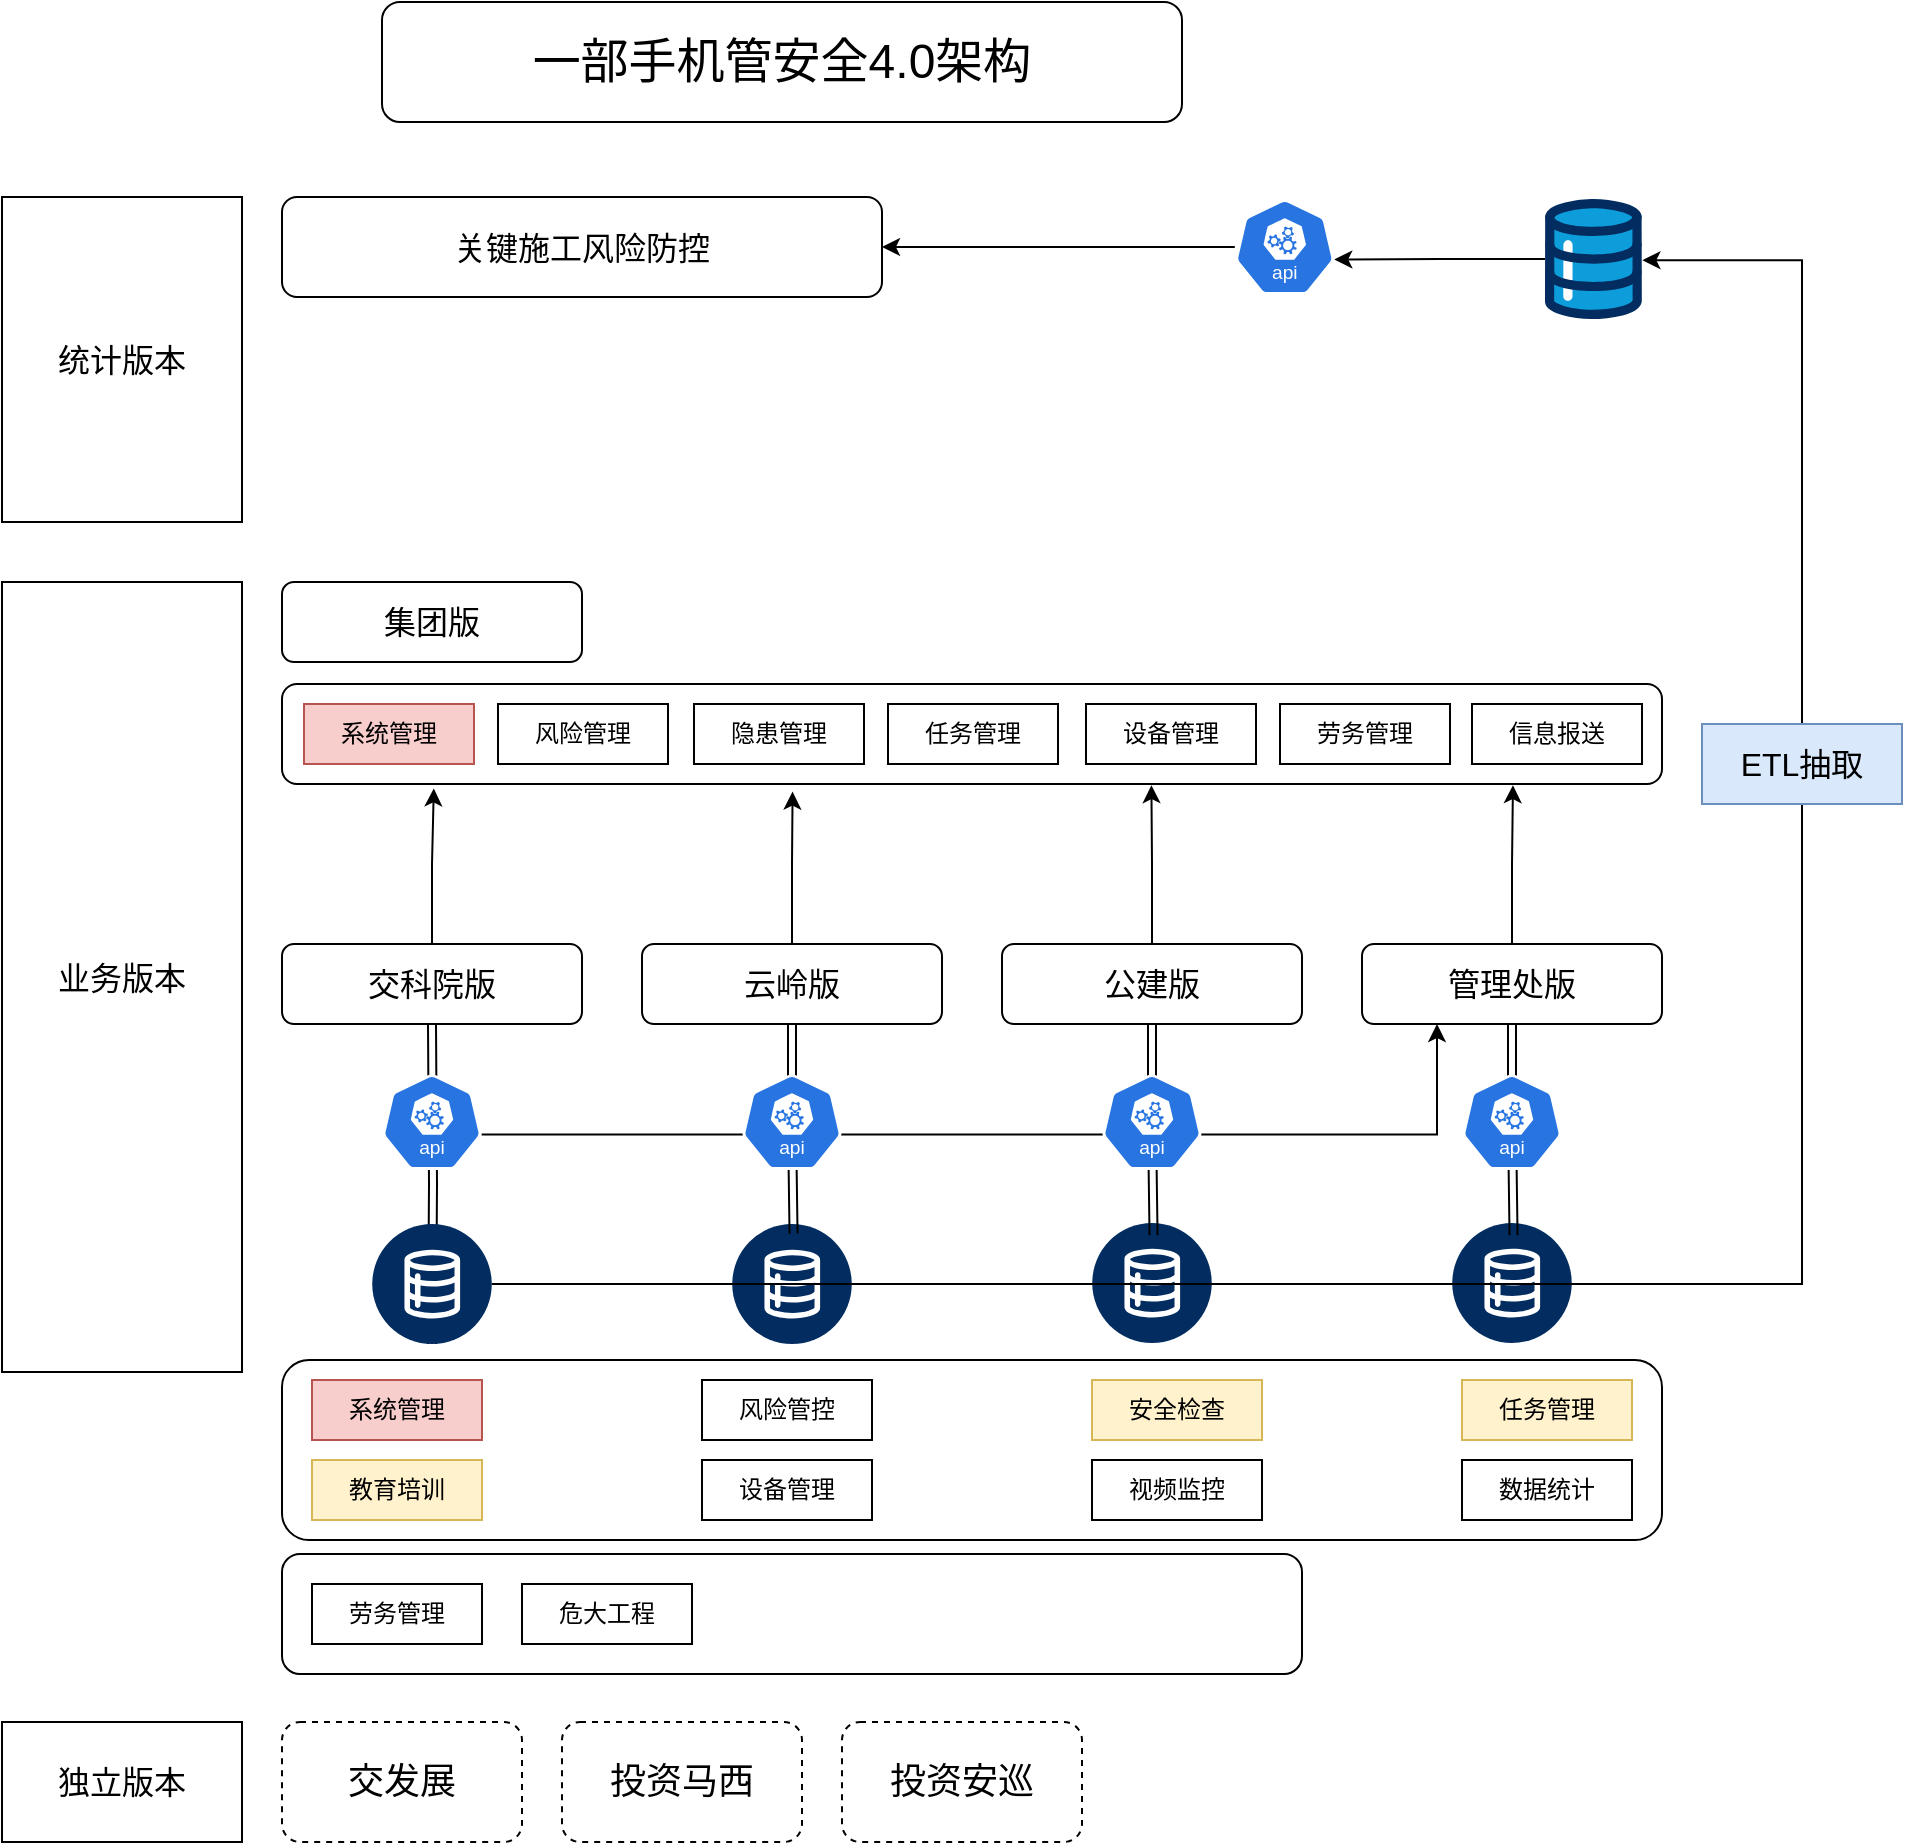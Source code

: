 <mxfile version="24.9.0">
  <diagram name="第 1 页" id="hRdyBuIe_j8G2PpD1SFF">
    <mxGraphModel dx="1050" dy="557" grid="1" gridSize="10" guides="1" tooltips="1" connect="1" arrows="1" fold="1" page="1" pageScale="1" pageWidth="827" pageHeight="1169" math="0" shadow="0">
      <root>
        <mxCell id="0" />
        <mxCell id="1" parent="0" />
        <mxCell id="npg-B8WdXjfn3l7shgS7-1" value="&lt;font style=&quot;font-size: 24px;&quot;&gt;一部手机管安全4.0架构&lt;/font&gt;" style="rounded=1;whiteSpace=wrap;html=1;" vertex="1" parent="1">
          <mxGeometry x="200" y="20" width="400" height="60" as="geometry" />
        </mxCell>
        <mxCell id="npg-B8WdXjfn3l7shgS7-2" value="&lt;font style=&quot;font-size: 16px;&quot;&gt;云岭版&lt;/font&gt;" style="rounded=1;whiteSpace=wrap;html=1;" vertex="1" parent="1">
          <mxGeometry x="330" y="491" width="150" height="40" as="geometry" />
        </mxCell>
        <mxCell id="npg-B8WdXjfn3l7shgS7-3" value="&lt;font style=&quot;font-size: 16px;&quot;&gt;交科院版&lt;/font&gt;" style="rounded=1;whiteSpace=wrap;html=1;" vertex="1" parent="1">
          <mxGeometry x="150" y="491" width="150" height="40" as="geometry" />
        </mxCell>
        <mxCell id="npg-B8WdXjfn3l7shgS7-4" value="&lt;font style=&quot;font-size: 16px;&quot;&gt;公建版&lt;/font&gt;" style="rounded=1;whiteSpace=wrap;html=1;" vertex="1" parent="1">
          <mxGeometry x="510" y="491" width="150" height="40" as="geometry" />
        </mxCell>
        <mxCell id="npg-B8WdXjfn3l7shgS7-5" value="&lt;font style=&quot;font-size: 16px;&quot;&gt;管理处版&lt;/font&gt;" style="rounded=1;whiteSpace=wrap;html=1;" vertex="1" parent="1">
          <mxGeometry x="690" y="491" width="150" height="40" as="geometry" />
        </mxCell>
        <mxCell id="npg-B8WdXjfn3l7shgS7-6" value="&lt;font style=&quot;font-size: 18px;&quot;&gt;交发展&lt;/font&gt;" style="rounded=1;whiteSpace=wrap;html=1;dashed=1;" vertex="1" parent="1">
          <mxGeometry x="150" y="880" width="120" height="60" as="geometry" />
        </mxCell>
        <mxCell id="npg-B8WdXjfn3l7shgS7-7" value="&lt;font style=&quot;font-size: 18px;&quot;&gt;投资马西&lt;/font&gt;" style="rounded=1;whiteSpace=wrap;html=1;dashed=1;" vertex="1" parent="1">
          <mxGeometry x="290" y="880" width="120" height="60" as="geometry" />
        </mxCell>
        <mxCell id="npg-B8WdXjfn3l7shgS7-8" value="&lt;font style=&quot;font-size: 18px;&quot;&gt;投资安巡&lt;/font&gt;" style="rounded=1;whiteSpace=wrap;html=1;dashed=1;" vertex="1" parent="1">
          <mxGeometry x="430" y="880" width="120" height="60" as="geometry" />
        </mxCell>
        <mxCell id="npg-B8WdXjfn3l7shgS7-9" value="&lt;font style=&quot;font-size: 16px;&quot;&gt;集团版&lt;/font&gt;" style="rounded=1;whiteSpace=wrap;html=1;" vertex="1" parent="1">
          <mxGeometry x="150" y="310" width="150" height="40" as="geometry" />
        </mxCell>
        <mxCell id="npg-B8WdXjfn3l7shgS7-10" value="&lt;font style=&quot;font-size: 16px;&quot;&gt;关键施工风险防控&lt;/font&gt;" style="rounded=1;whiteSpace=wrap;html=1;" vertex="1" parent="1">
          <mxGeometry x="150" y="117.5" width="300" height="50" as="geometry" />
        </mxCell>
        <mxCell id="npg-B8WdXjfn3l7shgS7-13" value="&lt;font style=&quot;font-size: 16px;&quot;&gt;独立版本&lt;/font&gt;" style="rounded=0;whiteSpace=wrap;html=1;" vertex="1" parent="1">
          <mxGeometry x="10" y="880" width="120" height="60" as="geometry" />
        </mxCell>
        <mxCell id="npg-B8WdXjfn3l7shgS7-14" value="&lt;font style=&quot;font-size: 16px;&quot;&gt;业务版本&lt;/font&gt;" style="rounded=0;whiteSpace=wrap;html=1;" vertex="1" parent="1">
          <mxGeometry x="10" y="310" width="120" height="395" as="geometry" />
        </mxCell>
        <mxCell id="npg-B8WdXjfn3l7shgS7-15" value="&lt;font style=&quot;font-size: 16px;&quot;&gt;统计版本&lt;/font&gt;" style="rounded=0;whiteSpace=wrap;html=1;" vertex="1" parent="1">
          <mxGeometry x="10" y="117.5" width="120" height="162.5" as="geometry" />
        </mxCell>
        <mxCell id="npg-B8WdXjfn3l7shgS7-18" value="" style="rounded=1;whiteSpace=wrap;html=1;" vertex="1" parent="1">
          <mxGeometry x="150" y="699" width="690" height="90" as="geometry" />
        </mxCell>
        <mxCell id="npg-B8WdXjfn3l7shgS7-19" value="系统管理" style="rounded=0;whiteSpace=wrap;html=1;fillColor=#f8cecc;strokeColor=#b85450;" vertex="1" parent="1">
          <mxGeometry x="165" y="709" width="85" height="30" as="geometry" />
        </mxCell>
        <mxCell id="npg-B8WdXjfn3l7shgS7-20" value="风险管控" style="rounded=0;whiteSpace=wrap;html=1;" vertex="1" parent="1">
          <mxGeometry x="360" y="709" width="85" height="30" as="geometry" />
        </mxCell>
        <mxCell id="npg-B8WdXjfn3l7shgS7-32" value="" style="rounded=1;whiteSpace=wrap;html=1;" vertex="1" parent="1">
          <mxGeometry x="150" y="796" width="510" height="60" as="geometry" />
        </mxCell>
        <mxCell id="npg-B8WdXjfn3l7shgS7-22" value="危大工程" style="rounded=0;whiteSpace=wrap;html=1;" vertex="1" parent="1">
          <mxGeometry x="270" y="811" width="85" height="30" as="geometry" />
        </mxCell>
        <mxCell id="npg-B8WdXjfn3l7shgS7-23" value="安全检查" style="rounded=0;whiteSpace=wrap;html=1;fillColor=#fff2cc;strokeColor=#d6b656;" vertex="1" parent="1">
          <mxGeometry x="555" y="709" width="85" height="30" as="geometry" />
        </mxCell>
        <mxCell id="npg-B8WdXjfn3l7shgS7-24" value="任务管理" style="rounded=0;whiteSpace=wrap;html=1;fillColor=#fff2cc;strokeColor=#d6b656;" vertex="1" parent="1">
          <mxGeometry x="740" y="709" width="85" height="30" as="geometry" />
        </mxCell>
        <mxCell id="npg-B8WdXjfn3l7shgS7-25" value="劳务管理" style="rounded=0;whiteSpace=wrap;html=1;" vertex="1" parent="1">
          <mxGeometry x="165" y="811" width="85" height="30" as="geometry" />
        </mxCell>
        <mxCell id="npg-B8WdXjfn3l7shgS7-26" value="设备管理" style="rounded=0;whiteSpace=wrap;html=1;" vertex="1" parent="1">
          <mxGeometry x="360" y="749" width="85" height="30" as="geometry" />
        </mxCell>
        <mxCell id="npg-B8WdXjfn3l7shgS7-28" value="视频监控" style="rounded=0;whiteSpace=wrap;html=1;" vertex="1" parent="1">
          <mxGeometry x="555" y="749" width="85" height="30" as="geometry" />
        </mxCell>
        <mxCell id="npg-B8WdXjfn3l7shgS7-30" value="教育培训" style="rounded=0;whiteSpace=wrap;html=1;fillColor=#fff2cc;strokeColor=#d6b656;" vertex="1" parent="1">
          <mxGeometry x="165" y="749" width="85" height="30" as="geometry" />
        </mxCell>
        <mxCell id="npg-B8WdXjfn3l7shgS7-31" value="数据统计" style="rounded=0;whiteSpace=wrap;html=1;" vertex="1" parent="1">
          <mxGeometry x="740" y="749" width="85" height="30" as="geometry" />
        </mxCell>
        <mxCell id="npg-B8WdXjfn3l7shgS7-38" style="edgeStyle=orthogonalEdgeStyle;rounded=0;orthogonalLoop=1;jettySize=auto;html=1;exitX=0.5;exitY=1;exitDx=0;exitDy=0;shape=link;" edge="1" parent="1" target="npg-B8WdXjfn3l7shgS7-3">
          <mxGeometry relative="1" as="geometry">
            <mxPoint x="225" y="691" as="sourcePoint" />
          </mxGeometry>
        </mxCell>
        <mxCell id="npg-B8WdXjfn3l7shgS7-72" style="edgeStyle=orthogonalEdgeStyle;rounded=0;orthogonalLoop=1;jettySize=auto;html=1;exitX=0.995;exitY=0.63;exitDx=0;exitDy=0;exitPerimeter=0;entryX=0.25;entryY=1;entryDx=0;entryDy=0;" edge="1" parent="1" source="npg-B8WdXjfn3l7shgS7-45" target="npg-B8WdXjfn3l7shgS7-5">
          <mxGeometry relative="1" as="geometry" />
        </mxCell>
        <mxCell id="npg-B8WdXjfn3l7shgS7-45" value="" style="aspect=fixed;sketch=0;html=1;dashed=0;whitespace=wrap;verticalLabelPosition=bottom;verticalAlign=top;fillColor=#2875E2;strokeColor=#ffffff;points=[[0.005,0.63,0],[0.1,0.2,0],[0.9,0.2,0],[0.5,0,0],[0.995,0.63,0],[0.72,0.99,0],[0.5,1,0],[0.28,0.99,0]];shape=mxgraph.kubernetes.icon2;kubernetesLabel=1;prIcon=api" vertex="1" parent="1">
          <mxGeometry x="200" y="556" width="50" height="48" as="geometry" />
        </mxCell>
        <mxCell id="npg-B8WdXjfn3l7shgS7-51" value="" style="verticalLabelPosition=bottom;aspect=fixed;html=1;shape=mxgraph.salesforce.data2;" vertex="1" parent="1">
          <mxGeometry x="195" y="631" width="60" height="60" as="geometry" />
        </mxCell>
        <mxCell id="npg-B8WdXjfn3l7shgS7-52" value="" style="verticalLabelPosition=bottom;aspect=fixed;html=1;shape=mxgraph.salesforce.data2;" vertex="1" parent="1">
          <mxGeometry x="375" y="631" width="60" height="60" as="geometry" />
        </mxCell>
        <mxCell id="npg-B8WdXjfn3l7shgS7-53" value="" style="verticalLabelPosition=bottom;aspect=fixed;html=1;shape=mxgraph.salesforce.data2;" vertex="1" parent="1">
          <mxGeometry x="555" y="630.5" width="60" height="60" as="geometry" />
        </mxCell>
        <mxCell id="npg-B8WdXjfn3l7shgS7-54" value="" style="verticalLabelPosition=bottom;aspect=fixed;html=1;shape=mxgraph.salesforce.data2;" vertex="1" parent="1">
          <mxGeometry x="735" y="630.5" width="60" height="60" as="geometry" />
        </mxCell>
        <mxCell id="npg-B8WdXjfn3l7shgS7-56" value="" style="rounded=1;whiteSpace=wrap;html=1;" vertex="1" parent="1">
          <mxGeometry x="150" y="361" width="690" height="50" as="geometry" />
        </mxCell>
        <mxCell id="npg-B8WdXjfn3l7shgS7-57" value="系统管理" style="rounded=0;whiteSpace=wrap;html=1;fillColor=#f8cecc;strokeColor=#b85450;" vertex="1" parent="1">
          <mxGeometry x="161" y="371" width="85" height="30" as="geometry" />
        </mxCell>
        <mxCell id="npg-B8WdXjfn3l7shgS7-58" value="风险管理" style="rounded=0;whiteSpace=wrap;html=1;" vertex="1" parent="1">
          <mxGeometry x="258" y="371" width="85" height="30" as="geometry" />
        </mxCell>
        <mxCell id="npg-B8WdXjfn3l7shgS7-61" value="隐患管理" style="rounded=0;whiteSpace=wrap;html=1;" vertex="1" parent="1">
          <mxGeometry x="356" y="371" width="85" height="30" as="geometry" />
        </mxCell>
        <mxCell id="npg-B8WdXjfn3l7shgS7-62" value="任务管理" style="rounded=0;whiteSpace=wrap;html=1;" vertex="1" parent="1">
          <mxGeometry x="453" y="371" width="85" height="30" as="geometry" />
        </mxCell>
        <mxCell id="npg-B8WdXjfn3l7shgS7-63" value="劳务管理" style="rounded=0;whiteSpace=wrap;html=1;" vertex="1" parent="1">
          <mxGeometry x="649" y="371" width="85" height="30" as="geometry" />
        </mxCell>
        <mxCell id="npg-B8WdXjfn3l7shgS7-64" value="设备管理" style="rounded=0;whiteSpace=wrap;html=1;" vertex="1" parent="1">
          <mxGeometry x="552" y="371" width="85" height="30" as="geometry" />
        </mxCell>
        <mxCell id="npg-B8WdXjfn3l7shgS7-66" value="信息报送" style="rounded=0;whiteSpace=wrap;html=1;" vertex="1" parent="1">
          <mxGeometry x="745" y="371" width="85" height="30" as="geometry" />
        </mxCell>
        <mxCell id="npg-B8WdXjfn3l7shgS7-68" style="edgeStyle=orthogonalEdgeStyle;rounded=0;orthogonalLoop=1;jettySize=auto;html=1;exitX=0.5;exitY=1;exitDx=0;exitDy=0;entryX=0.513;entryY=0.08;entryDx=0;entryDy=0;entryPerimeter=0;shape=link;" edge="1" parent="1" source="npg-B8WdXjfn3l7shgS7-2" target="npg-B8WdXjfn3l7shgS7-52">
          <mxGeometry relative="1" as="geometry" />
        </mxCell>
        <mxCell id="npg-B8WdXjfn3l7shgS7-69" style="edgeStyle=orthogonalEdgeStyle;rounded=0;orthogonalLoop=1;jettySize=auto;html=1;exitX=0.5;exitY=1;exitDx=0;exitDy=0;entryX=0.513;entryY=0.102;entryDx=0;entryDy=0;entryPerimeter=0;shape=link;" edge="1" parent="1" source="npg-B8WdXjfn3l7shgS7-4" target="npg-B8WdXjfn3l7shgS7-53">
          <mxGeometry relative="1" as="geometry" />
        </mxCell>
        <mxCell id="npg-B8WdXjfn3l7shgS7-46" value="" style="aspect=fixed;sketch=0;html=1;dashed=0;whitespace=wrap;verticalLabelPosition=bottom;verticalAlign=top;fillColor=#2875E2;strokeColor=#ffffff;points=[[0.005,0.63,0],[0.1,0.2,0],[0.9,0.2,0],[0.5,0,0],[0.995,0.63,0],[0.72,0.99,0],[0.5,1,0],[0.28,0.99,0]];shape=mxgraph.kubernetes.icon2;kubernetesLabel=1;prIcon=api" vertex="1" parent="1">
          <mxGeometry x="380" y="556" width="50" height="48" as="geometry" />
        </mxCell>
        <mxCell id="npg-B8WdXjfn3l7shgS7-70" style="edgeStyle=orthogonalEdgeStyle;rounded=0;orthogonalLoop=1;jettySize=auto;html=1;exitX=0.5;exitY=1;exitDx=0;exitDy=0;entryX=0.513;entryY=0.102;entryDx=0;entryDy=0;entryPerimeter=0;shape=link;" edge="1" parent="1" source="npg-B8WdXjfn3l7shgS7-5" target="npg-B8WdXjfn3l7shgS7-54">
          <mxGeometry relative="1" as="geometry" />
        </mxCell>
        <mxCell id="npg-B8WdXjfn3l7shgS7-47" value="" style="aspect=fixed;sketch=0;html=1;dashed=0;whitespace=wrap;verticalLabelPosition=bottom;verticalAlign=top;fillColor=#2875E2;strokeColor=#ffffff;points=[[0.005,0.63,0],[0.1,0.2,0],[0.9,0.2,0],[0.5,0,0],[0.995,0.63,0],[0.72,0.99,0],[0.5,1,0],[0.28,0.99,0]];shape=mxgraph.kubernetes.icon2;kubernetesLabel=1;prIcon=api" vertex="1" parent="1">
          <mxGeometry x="560" y="556" width="50" height="48" as="geometry" />
        </mxCell>
        <mxCell id="npg-B8WdXjfn3l7shgS7-48" value="" style="aspect=fixed;sketch=0;html=1;dashed=0;whitespace=wrap;verticalLabelPosition=bottom;verticalAlign=top;fillColor=#2875E2;strokeColor=#ffffff;points=[[0.005,0.63,0],[0.1,0.2,0],[0.9,0.2,0],[0.5,0,0],[0.995,0.63,0],[0.72,0.99,0],[0.5,1,0],[0.28,0.99,0]];shape=mxgraph.kubernetes.icon2;kubernetesLabel=1;prIcon=api" vertex="1" parent="1">
          <mxGeometry x="740" y="556" width="50" height="48" as="geometry" />
        </mxCell>
        <mxCell id="npg-B8WdXjfn3l7shgS7-73" style="edgeStyle=orthogonalEdgeStyle;rounded=0;orthogonalLoop=1;jettySize=auto;html=1;entryX=0.11;entryY=1.044;entryDx=0;entryDy=0;entryPerimeter=0;" edge="1" parent="1" source="npg-B8WdXjfn3l7shgS7-3" target="npg-B8WdXjfn3l7shgS7-56">
          <mxGeometry relative="1" as="geometry" />
        </mxCell>
        <mxCell id="npg-B8WdXjfn3l7shgS7-74" style="edgeStyle=orthogonalEdgeStyle;rounded=0;orthogonalLoop=1;jettySize=auto;html=1;entryX=0.37;entryY=1.076;entryDx=0;entryDy=0;entryPerimeter=0;" edge="1" parent="1" source="npg-B8WdXjfn3l7shgS7-2" target="npg-B8WdXjfn3l7shgS7-56">
          <mxGeometry relative="1" as="geometry" />
        </mxCell>
        <mxCell id="npg-B8WdXjfn3l7shgS7-75" style="edgeStyle=orthogonalEdgeStyle;rounded=0;orthogonalLoop=1;jettySize=auto;html=1;entryX=0.63;entryY=1.012;entryDx=0;entryDy=0;entryPerimeter=0;" edge="1" parent="1" source="npg-B8WdXjfn3l7shgS7-4" target="npg-B8WdXjfn3l7shgS7-56">
          <mxGeometry relative="1" as="geometry" />
        </mxCell>
        <mxCell id="npg-B8WdXjfn3l7shgS7-76" style="edgeStyle=orthogonalEdgeStyle;rounded=0;orthogonalLoop=1;jettySize=auto;html=1;entryX=0.892;entryY=1.012;entryDx=0;entryDy=0;entryPerimeter=0;" edge="1" parent="1" source="npg-B8WdXjfn3l7shgS7-5" target="npg-B8WdXjfn3l7shgS7-56">
          <mxGeometry relative="1" as="geometry" />
        </mxCell>
        <mxCell id="npg-B8WdXjfn3l7shgS7-77" value="" style="verticalLabelPosition=bottom;aspect=fixed;html=1;shape=mxgraph.salesforce.data;" vertex="1" parent="1">
          <mxGeometry x="781.4" y="118.5" width="48.6" height="60" as="geometry" />
        </mxCell>
        <mxCell id="npg-B8WdXjfn3l7shgS7-78" style="edgeStyle=orthogonalEdgeStyle;rounded=0;orthogonalLoop=1;jettySize=auto;html=1;entryX=1.006;entryY=0.51;entryDx=0;entryDy=0;entryPerimeter=0;" edge="1" parent="1" source="npg-B8WdXjfn3l7shgS7-51" target="npg-B8WdXjfn3l7shgS7-77">
          <mxGeometry relative="1" as="geometry">
            <Array as="points">
              <mxPoint x="910" y="661" />
              <mxPoint x="910" y="149" />
            </Array>
          </mxGeometry>
        </mxCell>
        <mxCell id="npg-B8WdXjfn3l7shgS7-79" value="&lt;font style=&quot;font-size: 16px;&quot;&gt;ETL抽取&lt;/font&gt;" style="rounded=0;whiteSpace=wrap;html=1;fillColor=#dae8fc;strokeColor=#6c8ebf;" vertex="1" parent="1">
          <mxGeometry x="860" y="381" width="100" height="40" as="geometry" />
        </mxCell>
        <mxCell id="npg-B8WdXjfn3l7shgS7-82" style="edgeStyle=orthogonalEdgeStyle;rounded=0;orthogonalLoop=1;jettySize=auto;html=1;entryX=1;entryY=0.5;entryDx=0;entryDy=0;" edge="1" parent="1" source="npg-B8WdXjfn3l7shgS7-80" target="npg-B8WdXjfn3l7shgS7-10">
          <mxGeometry relative="1" as="geometry" />
        </mxCell>
        <mxCell id="npg-B8WdXjfn3l7shgS7-80" value="" style="aspect=fixed;sketch=0;html=1;dashed=0;whitespace=wrap;verticalLabelPosition=bottom;verticalAlign=top;fillColor=#2875E2;strokeColor=#ffffff;points=[[0.005,0.63,0],[0.1,0.2,0],[0.9,0.2,0],[0.5,0,0],[0.995,0.63,0],[0.72,0.99,0],[0.5,1,0],[0.28,0.99,0]];shape=mxgraph.kubernetes.icon2;kubernetesLabel=1;prIcon=api" vertex="1" parent="1">
          <mxGeometry x="626.4" y="118.5" width="50" height="48" as="geometry" />
        </mxCell>
        <mxCell id="npg-B8WdXjfn3l7shgS7-83" style="edgeStyle=orthogonalEdgeStyle;rounded=0;orthogonalLoop=1;jettySize=auto;html=1;entryX=0.995;entryY=0.63;entryDx=0;entryDy=0;entryPerimeter=0;" edge="1" parent="1" source="npg-B8WdXjfn3l7shgS7-77" target="npg-B8WdXjfn3l7shgS7-80">
          <mxGeometry relative="1" as="geometry" />
        </mxCell>
      </root>
    </mxGraphModel>
  </diagram>
</mxfile>
